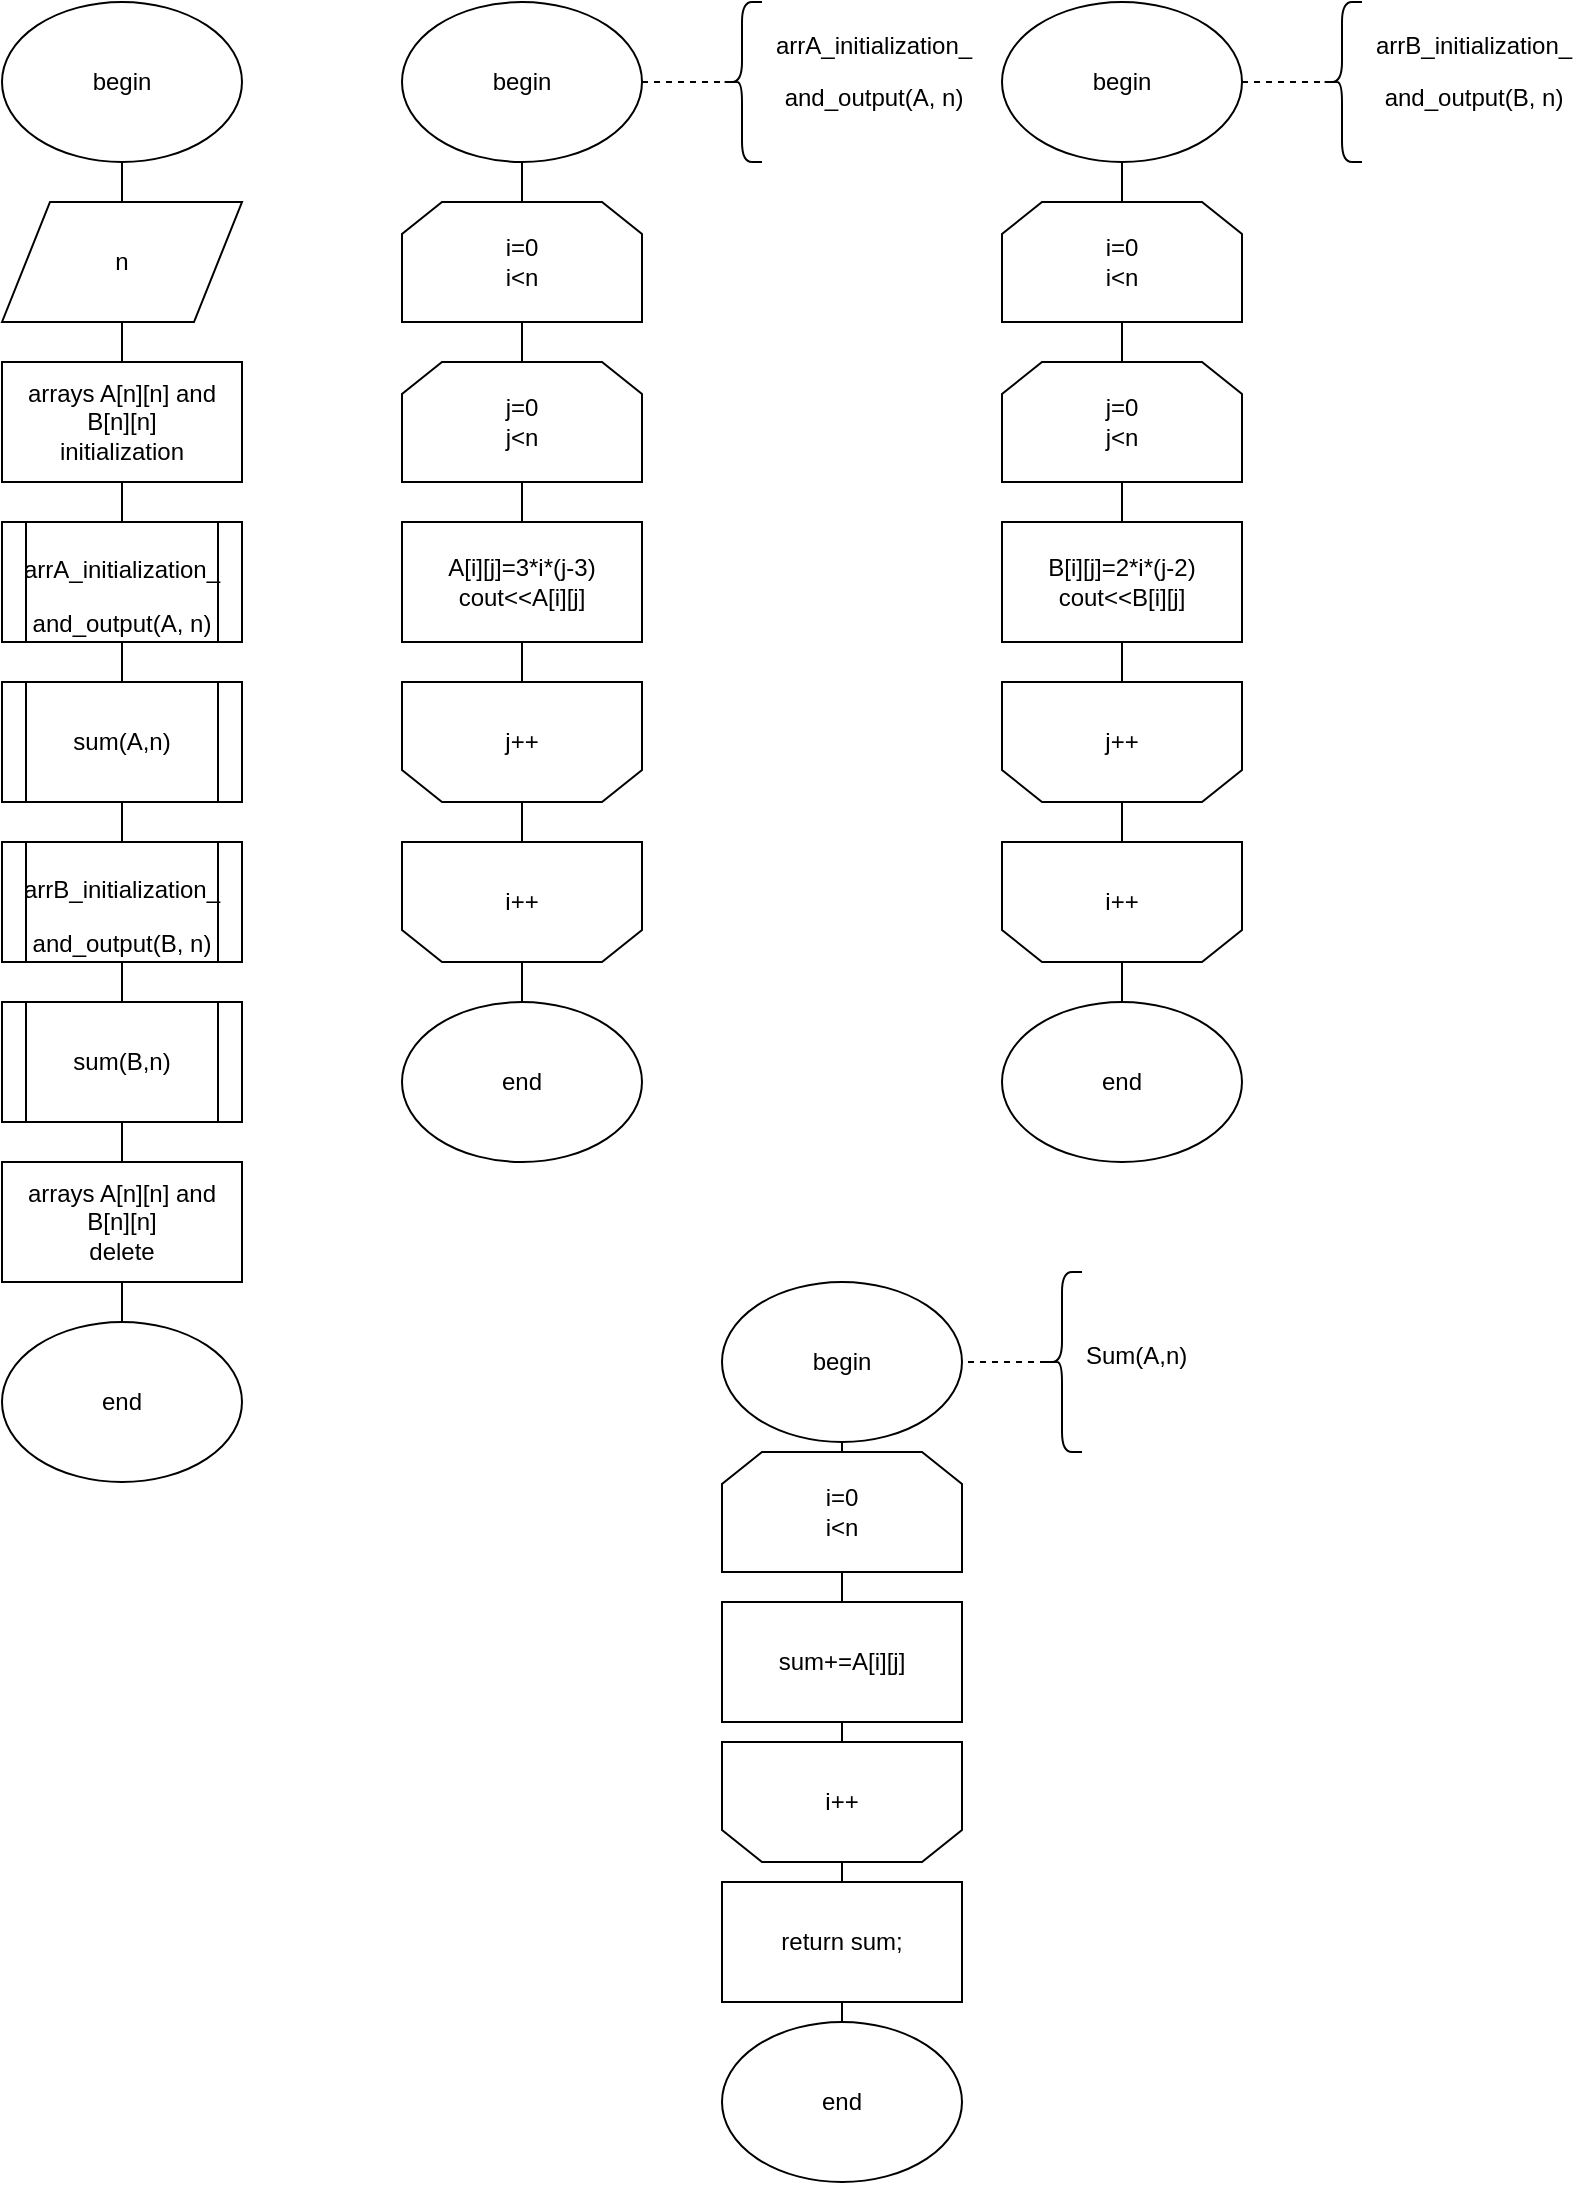 <mxfile version="11.3.0" type="device" pages="1"><diagram id="9P-ilaz4Mhbopp0Ex-cE" name="Page-1"><mxGraphModel dx="1172" dy="589" grid="1" gridSize="10" guides="1" tooltips="1" connect="1" arrows="1" fold="1" page="1" pageScale="1" pageWidth="850" pageHeight="1100" math="0" shadow="0"><root><mxCell id="0"/><mxCell id="1" parent="0"/><mxCell id="aqYMyxJvNgv_hknVDQ8j-1" value="begin" style="ellipse;whiteSpace=wrap;html=1;" vertex="1" parent="1"><mxGeometry x="40" width="120" height="80" as="geometry"/></mxCell><mxCell id="aqYMyxJvNgv_hknVDQ8j-2" value="n" style="shape=parallelogram;perimeter=parallelogramPerimeter;whiteSpace=wrap;html=1;" vertex="1" parent="1"><mxGeometry x="40" y="100" width="120" height="60" as="geometry"/></mxCell><mxCell id="aqYMyxJvNgv_hknVDQ8j-3" value="arrays A[n][n] and B[n][n]&lt;br&gt;initialization" style="rounded=0;whiteSpace=wrap;html=1;" vertex="1" parent="1"><mxGeometry x="40" y="180" width="120" height="60" as="geometry"/></mxCell><mxCell id="aqYMyxJvNgv_hknVDQ8j-8" value="&lt;p class=&quot;p1&quot; style=&quot;white-space: normal&quot;&gt;&lt;br class=&quot;Apple-interchange-newline&quot;&gt;arrA_initialization&lt;span&gt;_&lt;/span&gt;&lt;/p&gt;&lt;p class=&quot;p1&quot; style=&quot;white-space: normal&quot;&gt;&lt;span&gt;and_output&lt;/span&gt;&lt;span&gt;(A, n)&lt;/span&gt;&lt;/p&gt;" style="shape=process;whiteSpace=wrap;html=1;backgroundOutline=1;" vertex="1" parent="1"><mxGeometry x="40" y="260" width="120" height="60" as="geometry"/></mxCell><mxCell id="aqYMyxJvNgv_hknVDQ8j-9" value="&lt;p class=&quot;p1&quot; style=&quot;white-space: normal&quot;&gt;&lt;br class=&quot;Apple-interchange-newline&quot;&gt;arrB_initialization&lt;span&gt;_&lt;/span&gt;&lt;/p&gt;&lt;p class=&quot;p1&quot; style=&quot;white-space: normal&quot;&gt;&lt;span&gt;and_output&lt;/span&gt;&lt;span&gt;(B, n)&lt;/span&gt;&lt;/p&gt;" style="shape=process;whiteSpace=wrap;html=1;backgroundOutline=1;" vertex="1" parent="1"><mxGeometry x="40" y="420" width="120" height="60" as="geometry"/></mxCell><mxCell id="aqYMyxJvNgv_hknVDQ8j-10" value="sum(A,n)" style="shape=process;whiteSpace=wrap;html=1;backgroundOutline=1;" vertex="1" parent="1"><mxGeometry x="40" y="340" width="120" height="60" as="geometry"/></mxCell><mxCell id="aqYMyxJvNgv_hknVDQ8j-11" value="sum(B,n)" style="shape=process;whiteSpace=wrap;html=1;backgroundOutline=1;" vertex="1" parent="1"><mxGeometry x="40" y="500" width="120" height="60" as="geometry"/></mxCell><mxCell id="aqYMyxJvNgv_hknVDQ8j-12" value="arrays A[n][n] and B[n][n]&lt;br&gt;delete" style="rounded=0;whiteSpace=wrap;html=1;" vertex="1" parent="1"><mxGeometry x="40" y="580" width="120" height="60" as="geometry"/></mxCell><mxCell id="aqYMyxJvNgv_hknVDQ8j-13" value="end" style="ellipse;whiteSpace=wrap;html=1;" vertex="1" parent="1"><mxGeometry x="40" y="660" width="120" height="80" as="geometry"/></mxCell><mxCell id="aqYMyxJvNgv_hknVDQ8j-14" value="" style="endArrow=none;html=1;entryX=0.5;entryY=1;entryDx=0;entryDy=0;exitX=0.5;exitY=0;exitDx=0;exitDy=0;" edge="1" parent="1" source="aqYMyxJvNgv_hknVDQ8j-2" target="aqYMyxJvNgv_hknVDQ8j-1"><mxGeometry width="50" height="50" relative="1" as="geometry"><mxPoint x="200" y="180" as="sourcePoint"/><mxPoint x="250" y="130" as="targetPoint"/></mxGeometry></mxCell><mxCell id="aqYMyxJvNgv_hknVDQ8j-15" value="" style="endArrow=none;html=1;entryX=0.5;entryY=1;entryDx=0;entryDy=0;exitX=0.5;exitY=0;exitDx=0;exitDy=0;" edge="1" parent="1" source="aqYMyxJvNgv_hknVDQ8j-3" target="aqYMyxJvNgv_hknVDQ8j-2"><mxGeometry width="50" height="50" relative="1" as="geometry"><mxPoint x="140" y="210" as="sourcePoint"/><mxPoint x="190" y="160" as="targetPoint"/></mxGeometry></mxCell><mxCell id="aqYMyxJvNgv_hknVDQ8j-16" value="" style="endArrow=none;html=1;entryX=0.5;entryY=1;entryDx=0;entryDy=0;exitX=0.5;exitY=0;exitDx=0;exitDy=0;" edge="1" parent="1" source="aqYMyxJvNgv_hknVDQ8j-8" target="aqYMyxJvNgv_hknVDQ8j-3"><mxGeometry width="50" height="50" relative="1" as="geometry"><mxPoint x="70" y="320" as="sourcePoint"/><mxPoint x="120" y="270" as="targetPoint"/></mxGeometry></mxCell><mxCell id="aqYMyxJvNgv_hknVDQ8j-17" value="" style="endArrow=none;html=1;entryX=0.5;entryY=1;entryDx=0;entryDy=0;exitX=0.5;exitY=0;exitDx=0;exitDy=0;" edge="1" parent="1" source="aqYMyxJvNgv_hknVDQ8j-10" target="aqYMyxJvNgv_hknVDQ8j-8"><mxGeometry width="50" height="50" relative="1" as="geometry"><mxPoint x="50" y="400" as="sourcePoint"/><mxPoint x="100" y="350" as="targetPoint"/></mxGeometry></mxCell><mxCell id="aqYMyxJvNgv_hknVDQ8j-18" value="" style="endArrow=none;html=1;entryX=0.5;entryY=1;entryDx=0;entryDy=0;exitX=0.5;exitY=0;exitDx=0;exitDy=0;" edge="1" parent="1" source="aqYMyxJvNgv_hknVDQ8j-9" target="aqYMyxJvNgv_hknVDQ8j-10"><mxGeometry width="50" height="50" relative="1" as="geometry"><mxPoint x="60" y="470" as="sourcePoint"/><mxPoint x="110" y="420" as="targetPoint"/></mxGeometry></mxCell><mxCell id="aqYMyxJvNgv_hknVDQ8j-19" value="" style="endArrow=none;html=1;entryX=0.5;entryY=1;entryDx=0;entryDy=0;exitX=0.5;exitY=0;exitDx=0;exitDy=0;" edge="1" parent="1" source="aqYMyxJvNgv_hknVDQ8j-11" target="aqYMyxJvNgv_hknVDQ8j-9"><mxGeometry width="50" height="50" relative="1" as="geometry"><mxPoint x="60" y="560" as="sourcePoint"/><mxPoint x="110" y="510" as="targetPoint"/></mxGeometry></mxCell><mxCell id="aqYMyxJvNgv_hknVDQ8j-20" value="" style="endArrow=none;html=1;entryX=0.5;entryY=1;entryDx=0;entryDy=0;exitX=0.5;exitY=0;exitDx=0;exitDy=0;" edge="1" parent="1" source="aqYMyxJvNgv_hknVDQ8j-12" target="aqYMyxJvNgv_hknVDQ8j-11"><mxGeometry width="50" height="50" relative="1" as="geometry"><mxPoint x="-30" y="670" as="sourcePoint"/><mxPoint x="20" y="620" as="targetPoint"/></mxGeometry></mxCell><mxCell id="aqYMyxJvNgv_hknVDQ8j-21" value="" style="endArrow=none;html=1;entryX=0.5;entryY=1;entryDx=0;entryDy=0;exitX=0.5;exitY=0;exitDx=0;exitDy=0;" edge="1" parent="1" source="aqYMyxJvNgv_hknVDQ8j-13" target="aqYMyxJvNgv_hknVDQ8j-12"><mxGeometry width="50" height="50" relative="1" as="geometry"><mxPoint x="-10" y="700" as="sourcePoint"/><mxPoint x="40" y="650" as="targetPoint"/></mxGeometry></mxCell><mxCell id="aqYMyxJvNgv_hknVDQ8j-22" value="begin" style="ellipse;whiteSpace=wrap;html=1;" vertex="1" parent="1"><mxGeometry x="240" width="120" height="80" as="geometry"/></mxCell><mxCell id="aqYMyxJvNgv_hknVDQ8j-23" value="" style="shape=curlyBracket;whiteSpace=wrap;html=1;rounded=1;" vertex="1" parent="1"><mxGeometry x="400" width="20" height="80" as="geometry"/></mxCell><mxCell id="aqYMyxJvNgv_hknVDQ8j-25" value="" style="endArrow=none;dashed=1;html=1;entryX=0.1;entryY=0.5;entryDx=0;entryDy=0;entryPerimeter=0;exitX=1;exitY=0.5;exitDx=0;exitDy=0;" edge="1" parent="1" source="aqYMyxJvNgv_hknVDQ8j-22" target="aqYMyxJvNgv_hknVDQ8j-23"><mxGeometry width="50" height="50" relative="1" as="geometry"><mxPoint x="350" y="120" as="sourcePoint"/><mxPoint x="400" y="70" as="targetPoint"/></mxGeometry></mxCell><mxCell id="aqYMyxJvNgv_hknVDQ8j-26" value="&lt;p class=&quot;p1&quot; style=&quot;text-align: center ; white-space: normal&quot;&gt;arrA_initialization_&lt;/p&gt;&lt;p class=&quot;p1&quot; style=&quot;text-align: center ; white-space: normal&quot;&gt;and_output(A, n)&lt;/p&gt;" style="text;html=1;resizable=0;points=[];autosize=1;align=left;verticalAlign=top;spacingTop=-4;" vertex="1" parent="1"><mxGeometry x="425" width="110" height="70" as="geometry"/></mxCell><mxCell id="aqYMyxJvNgv_hknVDQ8j-27" value="i=0&lt;br&gt;i&amp;lt;n" style="shape=loopLimit;whiteSpace=wrap;html=1;" vertex="1" parent="1"><mxGeometry x="240" y="100" width="120" height="60" as="geometry"/></mxCell><mxCell id="aqYMyxJvNgv_hknVDQ8j-28" value="j=0&lt;br&gt;j&amp;lt;n" style="shape=loopLimit;whiteSpace=wrap;html=1;" vertex="1" parent="1"><mxGeometry x="240" y="180" width="120" height="60" as="geometry"/></mxCell><mxCell id="aqYMyxJvNgv_hknVDQ8j-29" value="A[i][j]=3*i*(j-3)&lt;br&gt;cout&amp;lt;&amp;lt;A[i][j]" style="rounded=0;whiteSpace=wrap;html=1;" vertex="1" parent="1"><mxGeometry x="240" y="260" width="120" height="60" as="geometry"/></mxCell><mxCell id="aqYMyxJvNgv_hknVDQ8j-31" value="j++" style="shape=loopLimit;whiteSpace=wrap;html=1;direction=west;" vertex="1" parent="1"><mxGeometry x="240" y="340" width="120" height="60" as="geometry"/></mxCell><mxCell id="aqYMyxJvNgv_hknVDQ8j-32" value="i++" style="shape=loopLimit;whiteSpace=wrap;html=1;direction=west;" vertex="1" parent="1"><mxGeometry x="240" y="420" width="120" height="60" as="geometry"/></mxCell><mxCell id="aqYMyxJvNgv_hknVDQ8j-33" value="end" style="ellipse;whiteSpace=wrap;html=1;" vertex="1" parent="1"><mxGeometry x="240" y="500" width="120" height="80" as="geometry"/></mxCell><mxCell id="aqYMyxJvNgv_hknVDQ8j-34" value="" style="endArrow=none;html=1;entryX=0.5;entryY=1;entryDx=0;entryDy=0;exitX=0.5;exitY=0;exitDx=0;exitDy=0;" edge="1" parent="1" source="aqYMyxJvNgv_hknVDQ8j-27" target="aqYMyxJvNgv_hknVDQ8j-22"><mxGeometry width="50" height="50" relative="1" as="geometry"><mxPoint x="380" y="190" as="sourcePoint"/><mxPoint x="430" y="140" as="targetPoint"/></mxGeometry></mxCell><mxCell id="aqYMyxJvNgv_hknVDQ8j-35" value="" style="endArrow=none;html=1;entryX=0.5;entryY=1;entryDx=0;entryDy=0;exitX=0.5;exitY=0;exitDx=0;exitDy=0;" edge="1" parent="1" source="aqYMyxJvNgv_hknVDQ8j-28" target="aqYMyxJvNgv_hknVDQ8j-27"><mxGeometry width="50" height="50" relative="1" as="geometry"><mxPoint x="320" y="250" as="sourcePoint"/><mxPoint x="370" y="200" as="targetPoint"/></mxGeometry></mxCell><mxCell id="aqYMyxJvNgv_hknVDQ8j-37" value="" style="endArrow=none;html=1;entryX=0.5;entryY=1;entryDx=0;entryDy=0;exitX=0.5;exitY=0;exitDx=0;exitDy=0;" edge="1" parent="1" source="aqYMyxJvNgv_hknVDQ8j-29" target="aqYMyxJvNgv_hknVDQ8j-28"><mxGeometry width="50" height="50" relative="1" as="geometry"><mxPoint x="370" y="290" as="sourcePoint"/><mxPoint x="420" y="240" as="targetPoint"/></mxGeometry></mxCell><mxCell id="aqYMyxJvNgv_hknVDQ8j-38" value="" style="endArrow=none;html=1;entryX=0.5;entryY=1;entryDx=0;entryDy=0;exitX=0.5;exitY=1;exitDx=0;exitDy=0;" edge="1" parent="1" source="aqYMyxJvNgv_hknVDQ8j-31" target="aqYMyxJvNgv_hknVDQ8j-29"><mxGeometry width="50" height="50" relative="1" as="geometry"><mxPoint x="350" y="370" as="sourcePoint"/><mxPoint x="400" y="320" as="targetPoint"/></mxGeometry></mxCell><mxCell id="aqYMyxJvNgv_hknVDQ8j-39" value="" style="endArrow=none;html=1;entryX=0.5;entryY=0;entryDx=0;entryDy=0;exitX=0.5;exitY=1;exitDx=0;exitDy=0;" edge="1" parent="1" source="aqYMyxJvNgv_hknVDQ8j-32" target="aqYMyxJvNgv_hknVDQ8j-31"><mxGeometry width="50" height="50" relative="1" as="geometry"><mxPoint x="410" y="480" as="sourcePoint"/><mxPoint x="460" y="430" as="targetPoint"/></mxGeometry></mxCell><mxCell id="aqYMyxJvNgv_hknVDQ8j-40" value="" style="endArrow=none;html=1;entryX=0.5;entryY=0;entryDx=0;entryDy=0;exitX=0.5;exitY=0;exitDx=0;exitDy=0;" edge="1" parent="1" source="aqYMyxJvNgv_hknVDQ8j-33" target="aqYMyxJvNgv_hknVDQ8j-32"><mxGeometry width="50" height="50" relative="1" as="geometry"><mxPoint x="390" y="530" as="sourcePoint"/><mxPoint x="440" y="480" as="targetPoint"/></mxGeometry></mxCell><mxCell id="aqYMyxJvNgv_hknVDQ8j-41" value="begin" style="ellipse;whiteSpace=wrap;html=1;" vertex="1" parent="1"><mxGeometry x="540" width="120" height="80" as="geometry"/></mxCell><mxCell id="aqYMyxJvNgv_hknVDQ8j-42" value="" style="shape=curlyBracket;whiteSpace=wrap;html=1;rounded=1;" vertex="1" parent="1"><mxGeometry x="700" width="20" height="80" as="geometry"/></mxCell><mxCell id="aqYMyxJvNgv_hknVDQ8j-43" value="" style="endArrow=none;dashed=1;html=1;entryX=0.1;entryY=0.5;entryDx=0;entryDy=0;entryPerimeter=0;exitX=1;exitY=0.5;exitDx=0;exitDy=0;" edge="1" parent="1" source="aqYMyxJvNgv_hknVDQ8j-41" target="aqYMyxJvNgv_hknVDQ8j-42"><mxGeometry width="50" height="50" relative="1" as="geometry"><mxPoint x="650" y="120" as="sourcePoint"/><mxPoint x="700" y="70" as="targetPoint"/></mxGeometry></mxCell><mxCell id="aqYMyxJvNgv_hknVDQ8j-44" value="&lt;p class=&quot;p1&quot; style=&quot;text-align: center ; white-space: normal&quot;&gt;arrB_initialization_&lt;/p&gt;&lt;p class=&quot;p1&quot; style=&quot;text-align: center ; white-space: normal&quot;&gt;and_output(B, n)&lt;/p&gt;" style="text;html=1;resizable=0;points=[];autosize=1;align=left;verticalAlign=top;spacingTop=-4;" vertex="1" parent="1"><mxGeometry x="725" width="110" height="70" as="geometry"/></mxCell><mxCell id="aqYMyxJvNgv_hknVDQ8j-45" value="i=0&lt;br&gt;i&amp;lt;n" style="shape=loopLimit;whiteSpace=wrap;html=1;" vertex="1" parent="1"><mxGeometry x="540" y="100" width="120" height="60" as="geometry"/></mxCell><mxCell id="aqYMyxJvNgv_hknVDQ8j-46" value="j=0&lt;br&gt;j&amp;lt;n" style="shape=loopLimit;whiteSpace=wrap;html=1;" vertex="1" parent="1"><mxGeometry x="540" y="180" width="120" height="60" as="geometry"/></mxCell><mxCell id="aqYMyxJvNgv_hknVDQ8j-47" value="B[i][j]=2*i*(j-2)&lt;br&gt;cout&amp;lt;&amp;lt;B[i][j]" style="rounded=0;whiteSpace=wrap;html=1;" vertex="1" parent="1"><mxGeometry x="540" y="260" width="120" height="60" as="geometry"/></mxCell><mxCell id="aqYMyxJvNgv_hknVDQ8j-48" value="j++" style="shape=loopLimit;whiteSpace=wrap;html=1;direction=west;" vertex="1" parent="1"><mxGeometry x="540" y="340" width="120" height="60" as="geometry"/></mxCell><mxCell id="aqYMyxJvNgv_hknVDQ8j-49" value="i++" style="shape=loopLimit;whiteSpace=wrap;html=1;direction=west;" vertex="1" parent="1"><mxGeometry x="540" y="420" width="120" height="60" as="geometry"/></mxCell><mxCell id="aqYMyxJvNgv_hknVDQ8j-50" value="end" style="ellipse;whiteSpace=wrap;html=1;" vertex="1" parent="1"><mxGeometry x="540" y="500" width="120" height="80" as="geometry"/></mxCell><mxCell id="aqYMyxJvNgv_hknVDQ8j-51" value="" style="endArrow=none;html=1;entryX=0.5;entryY=1;entryDx=0;entryDy=0;exitX=0.5;exitY=0;exitDx=0;exitDy=0;" edge="1" parent="1" source="aqYMyxJvNgv_hknVDQ8j-45" target="aqYMyxJvNgv_hknVDQ8j-41"><mxGeometry width="50" height="50" relative="1" as="geometry"><mxPoint x="680" y="190" as="sourcePoint"/><mxPoint x="730" y="140" as="targetPoint"/></mxGeometry></mxCell><mxCell id="aqYMyxJvNgv_hknVDQ8j-52" value="" style="endArrow=none;html=1;entryX=0.5;entryY=1;entryDx=0;entryDy=0;exitX=0.5;exitY=0;exitDx=0;exitDy=0;" edge="1" parent="1" source="aqYMyxJvNgv_hknVDQ8j-46" target="aqYMyxJvNgv_hknVDQ8j-45"><mxGeometry width="50" height="50" relative="1" as="geometry"><mxPoint x="620" y="250" as="sourcePoint"/><mxPoint x="670" y="200" as="targetPoint"/></mxGeometry></mxCell><mxCell id="aqYMyxJvNgv_hknVDQ8j-53" value="" style="endArrow=none;html=1;entryX=0.5;entryY=1;entryDx=0;entryDy=0;exitX=0.5;exitY=0;exitDx=0;exitDy=0;" edge="1" parent="1" source="aqYMyxJvNgv_hknVDQ8j-47" target="aqYMyxJvNgv_hknVDQ8j-46"><mxGeometry width="50" height="50" relative="1" as="geometry"><mxPoint x="670" y="290" as="sourcePoint"/><mxPoint x="720" y="240" as="targetPoint"/></mxGeometry></mxCell><mxCell id="aqYMyxJvNgv_hknVDQ8j-54" value="" style="endArrow=none;html=1;entryX=0.5;entryY=1;entryDx=0;entryDy=0;exitX=0.5;exitY=1;exitDx=0;exitDy=0;" edge="1" parent="1" source="aqYMyxJvNgv_hknVDQ8j-48" target="aqYMyxJvNgv_hknVDQ8j-47"><mxGeometry width="50" height="50" relative="1" as="geometry"><mxPoint x="650" y="370" as="sourcePoint"/><mxPoint x="700" y="320" as="targetPoint"/></mxGeometry></mxCell><mxCell id="aqYMyxJvNgv_hknVDQ8j-55" value="" style="endArrow=none;html=1;entryX=0.5;entryY=0;entryDx=0;entryDy=0;exitX=0.5;exitY=1;exitDx=0;exitDy=0;" edge="1" parent="1" source="aqYMyxJvNgv_hknVDQ8j-49" target="aqYMyxJvNgv_hknVDQ8j-48"><mxGeometry width="50" height="50" relative="1" as="geometry"><mxPoint x="710" y="480" as="sourcePoint"/><mxPoint x="760" y="430" as="targetPoint"/></mxGeometry></mxCell><mxCell id="aqYMyxJvNgv_hknVDQ8j-56" value="" style="endArrow=none;html=1;entryX=0.5;entryY=0;entryDx=0;entryDy=0;exitX=0.5;exitY=0;exitDx=0;exitDy=0;" edge="1" parent="1" source="aqYMyxJvNgv_hknVDQ8j-50" target="aqYMyxJvNgv_hknVDQ8j-49"><mxGeometry width="50" height="50" relative="1" as="geometry"><mxPoint x="690" y="530" as="sourcePoint"/><mxPoint x="740" y="480" as="targetPoint"/></mxGeometry></mxCell><mxCell id="aqYMyxJvNgv_hknVDQ8j-57" value="begin" style="ellipse;whiteSpace=wrap;html=1;" vertex="1" parent="1"><mxGeometry x="400" y="640" width="120" height="80" as="geometry"/></mxCell><mxCell id="aqYMyxJvNgv_hknVDQ8j-58" value="" style="shape=curlyBracket;whiteSpace=wrap;html=1;rounded=1;" vertex="1" parent="1"><mxGeometry x="560" y="635" width="20" height="90" as="geometry"/></mxCell><mxCell id="aqYMyxJvNgv_hknVDQ8j-59" value="Sum(A,n)" style="text;html=1;resizable=0;points=[];autosize=1;align=left;verticalAlign=top;spacingTop=-4;" vertex="1" parent="1"><mxGeometry x="580" y="667" width="70" height="20" as="geometry"/></mxCell><mxCell id="aqYMyxJvNgv_hknVDQ8j-60" value="" style="endArrow=none;dashed=1;html=1;entryX=1;entryY=0.5;entryDx=0;entryDy=0;exitX=0.1;exitY=0.5;exitDx=0;exitDy=0;exitPerimeter=0;" edge="1" parent="1" source="aqYMyxJvNgv_hknVDQ8j-58" target="aqYMyxJvNgv_hknVDQ8j-57"><mxGeometry width="50" height="50" relative="1" as="geometry"><mxPoint x="620" y="820" as="sourcePoint"/><mxPoint x="670" y="770" as="targetPoint"/></mxGeometry></mxCell><mxCell id="aqYMyxJvNgv_hknVDQ8j-61" value="i=0&lt;br&gt;i&amp;lt;n" style="shape=loopLimit;whiteSpace=wrap;html=1;" vertex="1" parent="1"><mxGeometry x="400" y="725" width="120" height="60" as="geometry"/></mxCell><mxCell id="aqYMyxJvNgv_hknVDQ8j-62" value="i++" style="shape=loopLimit;whiteSpace=wrap;html=1;direction=west;" vertex="1" parent="1"><mxGeometry x="400" y="870" width="120" height="60" as="geometry"/></mxCell><mxCell id="aqYMyxJvNgv_hknVDQ8j-63" value="sum+=A[i][j]" style="rounded=0;whiteSpace=wrap;html=1;" vertex="1" parent="1"><mxGeometry x="400" y="800" width="120" height="60" as="geometry"/></mxCell><mxCell id="aqYMyxJvNgv_hknVDQ8j-64" value="return sum;" style="rounded=0;whiteSpace=wrap;html=1;" vertex="1" parent="1"><mxGeometry x="400" y="940" width="120" height="60" as="geometry"/></mxCell><mxCell id="aqYMyxJvNgv_hknVDQ8j-65" value="end" style="ellipse;whiteSpace=wrap;html=1;" vertex="1" parent="1"><mxGeometry x="400" y="1010" width="120" height="80" as="geometry"/></mxCell><mxCell id="aqYMyxJvNgv_hknVDQ8j-66" value="" style="endArrow=none;html=1;entryX=0.5;entryY=1;entryDx=0;entryDy=0;exitX=0.5;exitY=0;exitDx=0;exitDy=0;" edge="1" parent="1" source="aqYMyxJvNgv_hknVDQ8j-61" target="aqYMyxJvNgv_hknVDQ8j-57"><mxGeometry width="50" height="50" relative="1" as="geometry"><mxPoint x="230" y="940" as="sourcePoint"/><mxPoint x="280" y="890" as="targetPoint"/></mxGeometry></mxCell><mxCell id="aqYMyxJvNgv_hknVDQ8j-67" value="" style="endArrow=none;html=1;entryX=0.5;entryY=1;entryDx=0;entryDy=0;exitX=0.5;exitY=0;exitDx=0;exitDy=0;" edge="1" parent="1" source="aqYMyxJvNgv_hknVDQ8j-63" target="aqYMyxJvNgv_hknVDQ8j-61"><mxGeometry width="50" height="50" relative="1" as="geometry"><mxPoint x="230" y="860" as="sourcePoint"/><mxPoint x="280" y="810" as="targetPoint"/></mxGeometry></mxCell><mxCell id="aqYMyxJvNgv_hknVDQ8j-68" value="" style="endArrow=none;html=1;entryX=0.5;entryY=1;entryDx=0;entryDy=0;exitX=0.5;exitY=1;exitDx=0;exitDy=0;" edge="1" parent="1" source="aqYMyxJvNgv_hknVDQ8j-62" target="aqYMyxJvNgv_hknVDQ8j-63"><mxGeometry width="50" height="50" relative="1" as="geometry"><mxPoint x="40" y="1160" as="sourcePoint"/><mxPoint x="90" y="1110" as="targetPoint"/></mxGeometry></mxCell><mxCell id="aqYMyxJvNgv_hknVDQ8j-69" value="" style="endArrow=none;html=1;entryX=0.5;entryY=0;entryDx=0;entryDy=0;exitX=0.5;exitY=0;exitDx=0;exitDy=0;" edge="1" parent="1" source="aqYMyxJvNgv_hknVDQ8j-64" target="aqYMyxJvNgv_hknVDQ8j-62"><mxGeometry width="50" height="50" relative="1" as="geometry"><mxPoint x="320" y="960" as="sourcePoint"/><mxPoint x="370" y="910" as="targetPoint"/></mxGeometry></mxCell><mxCell id="aqYMyxJvNgv_hknVDQ8j-70" value="" style="endArrow=none;html=1;entryX=0.5;entryY=1;entryDx=0;entryDy=0;exitX=0.5;exitY=0;exitDx=0;exitDy=0;" edge="1" parent="1" source="aqYMyxJvNgv_hknVDQ8j-65" target="aqYMyxJvNgv_hknVDQ8j-64"><mxGeometry width="50" height="50" relative="1" as="geometry"><mxPoint x="290" y="1020" as="sourcePoint"/><mxPoint x="340" y="970" as="targetPoint"/></mxGeometry></mxCell></root></mxGraphModel></diagram></mxfile>